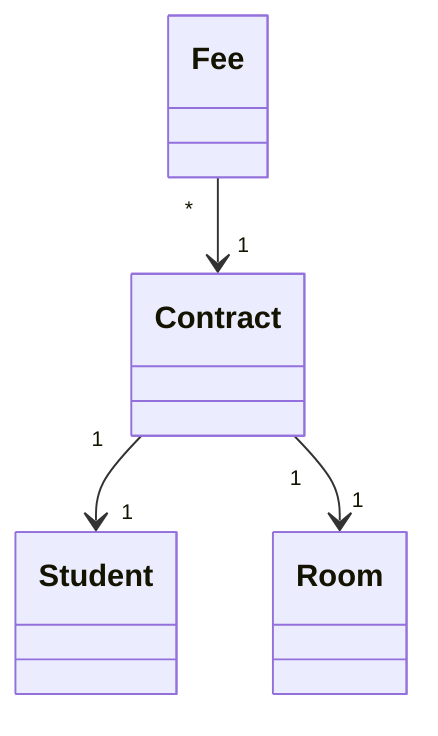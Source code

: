 classDiagram
    class Contract
    class Student
    class Room
    class Fee
    Contract "1" --> "1" Student
    Contract "1" --> "1" Room
    Fee "*" --> "1" Contract